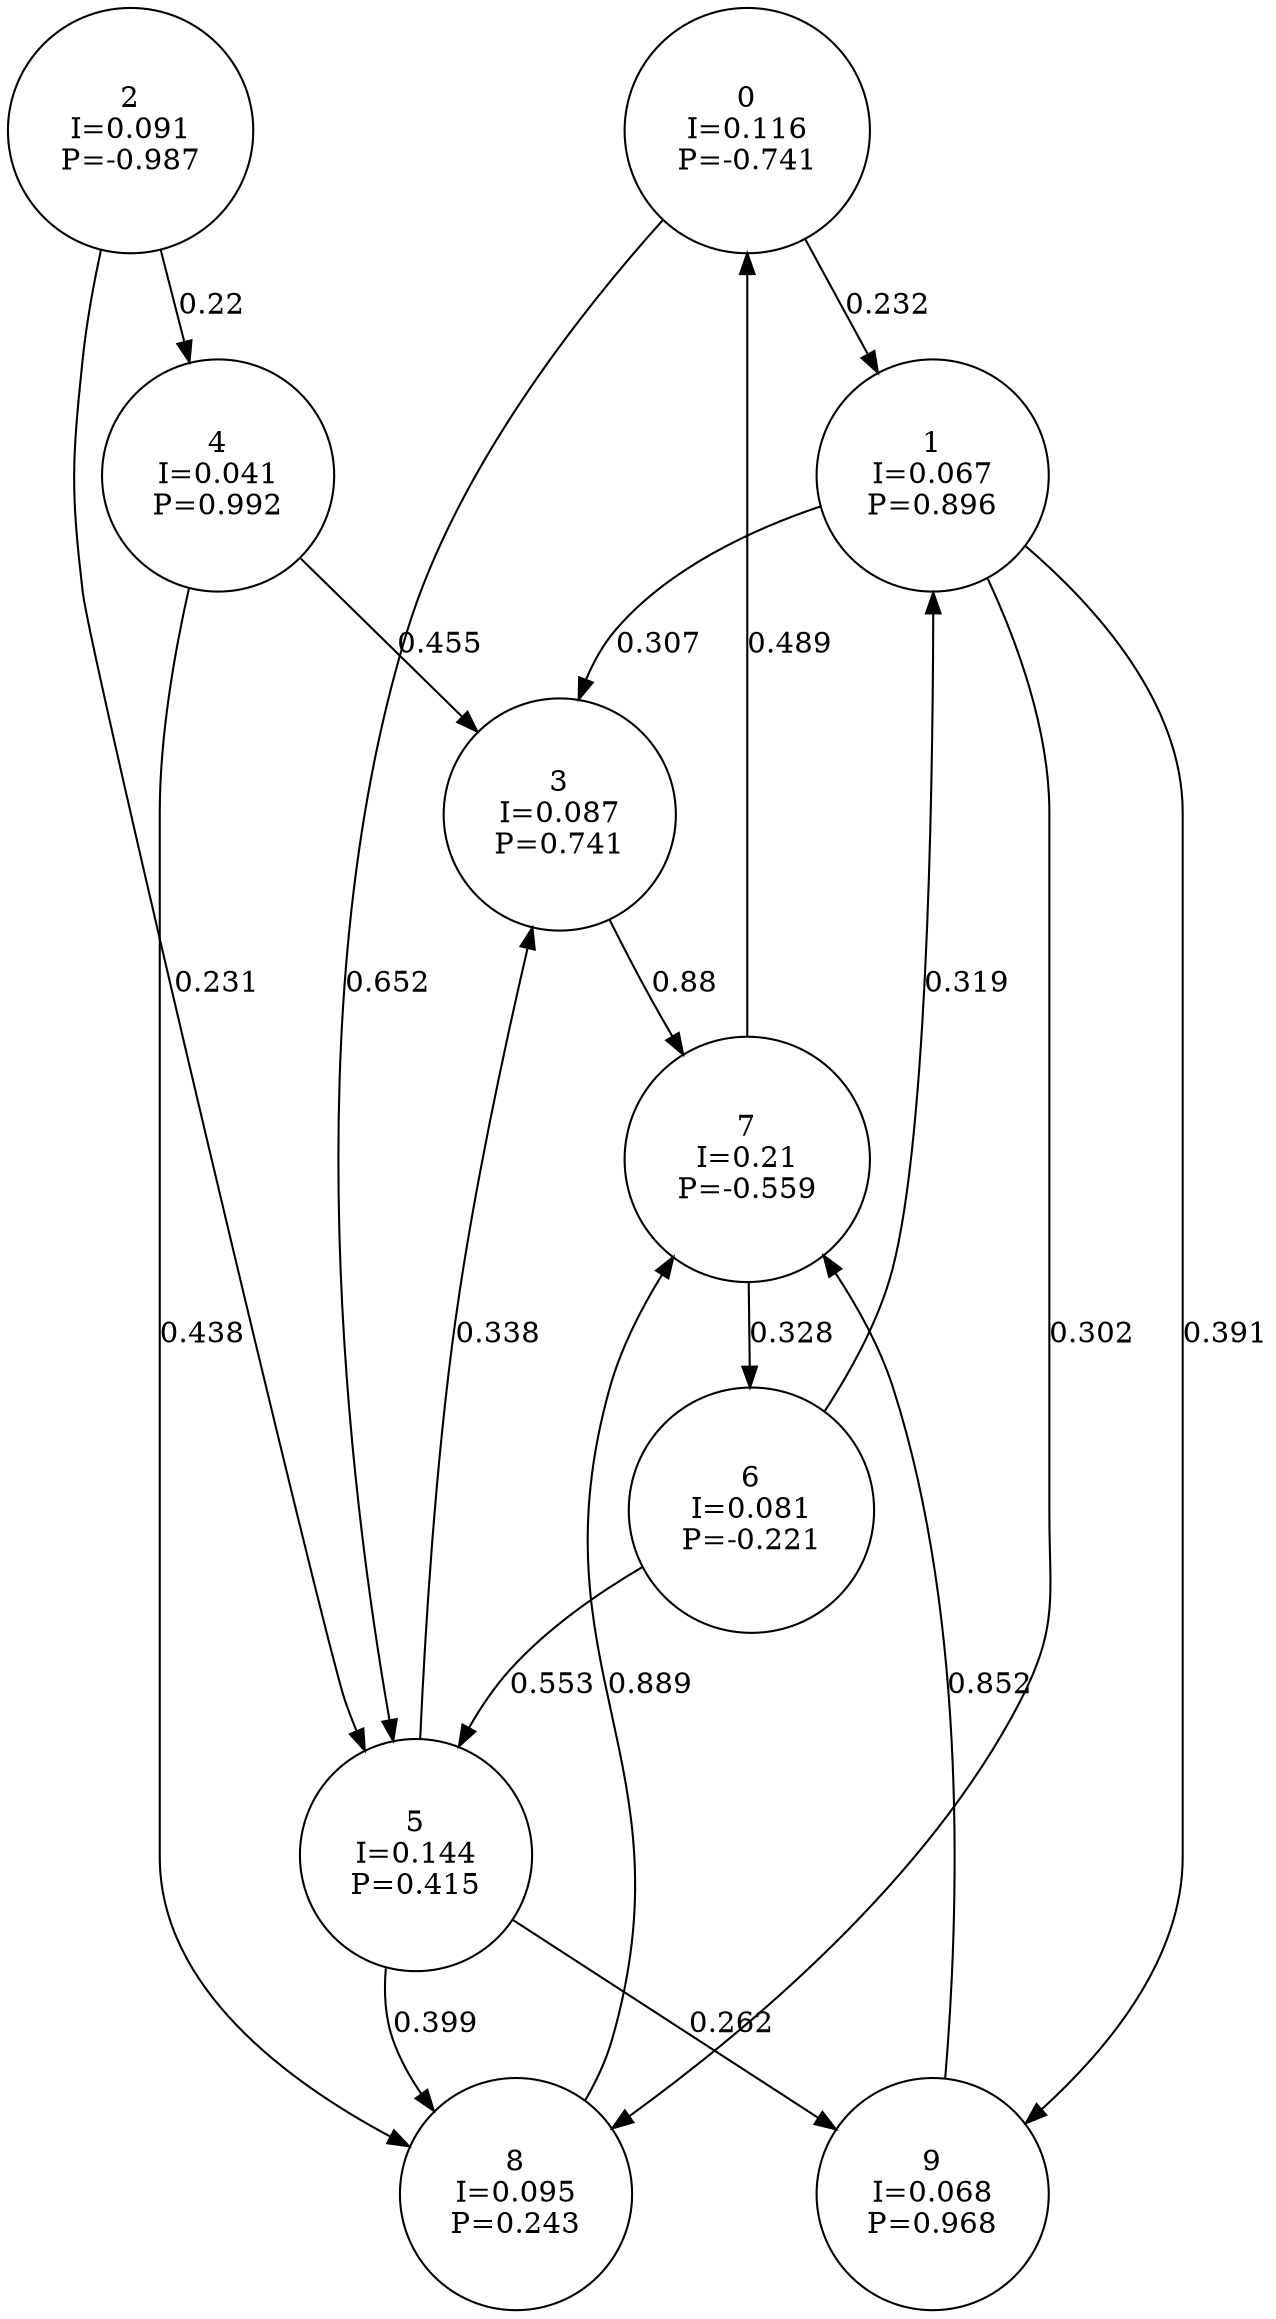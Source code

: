 digraph a {
0 [shape=circle, label="0\nI=0.116\nP=-0.741"];
	0 -> 1 [label="0.232"];
	0 -> 5 [label="0.652"];
1 [shape=circle, label="1\nI=0.067\nP=0.896"];
	1 -> 3 [label="0.307"];
	1 -> 8 [label="0.302"];
	1 -> 9 [label="0.391"];
2 [shape=circle, label="2\nI=0.091\nP=-0.987"];
	2 -> 4 [label="0.22"];
	2 -> 5 [label="0.231"];
3 [shape=circle, label="3\nI=0.087\nP=0.741"];
	3 -> 7 [label="0.88"];
4 [shape=circle, label="4\nI=0.041\nP=0.992"];
	4 -> 3 [label="0.455"];
	4 -> 8 [label="0.438"];
5 [shape=circle, label="5\nI=0.144\nP=0.415"];
	5 -> 3 [label="0.338"];
	5 -> 8 [label="0.399"];
	5 -> 9 [label="0.262"];
6 [shape=circle, label="6\nI=0.081\nP=-0.221"];
	6 -> 1 [label="0.319"];
	6 -> 5 [label="0.553"];
7 [shape=circle, label="7\nI=0.21\nP=-0.559"];
	7 -> 0 [label="0.489"];
	7 -> 6 [label="0.328"];
8 [shape=circle, label="8\nI=0.095\nP=0.243"];
	8 -> 7 [label="0.889"];
9 [shape=circle, label="9\nI=0.068\nP=0.968"];
	9 -> 7 [label="0.852"];
}